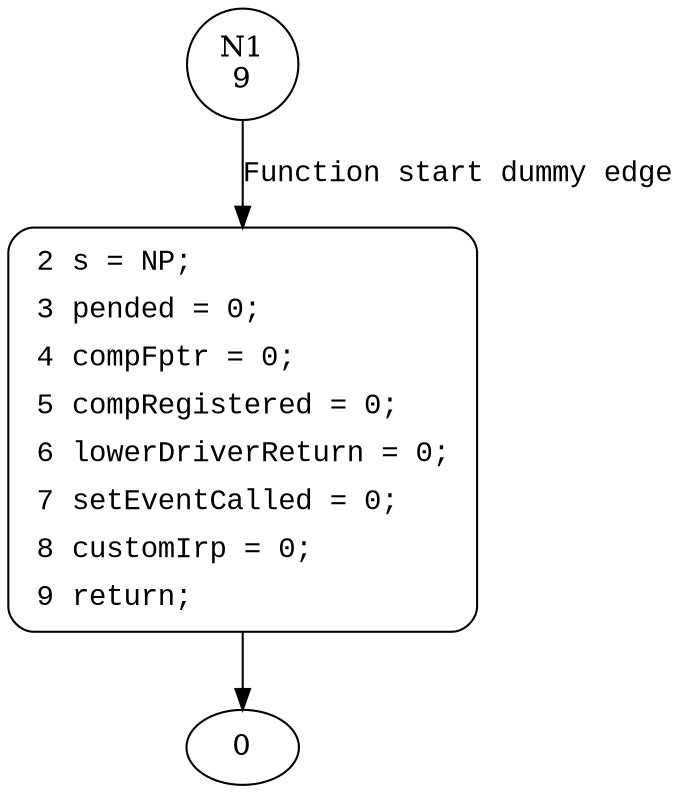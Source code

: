 digraph stub_driver_init {
1 [shape="circle" label="N1\n9"]
2 [shape="circle" label="N2\n8"]
2 [style="filled,bold" penwidth="1" fillcolor="white" fontname="Courier New" shape="Mrecord" label=<<table border="0" cellborder="0" cellpadding="3" bgcolor="white"><tr><td align="right">2</td><td align="left">s = NP;</td></tr><tr><td align="right">3</td><td align="left">pended = 0;</td></tr><tr><td align="right">4</td><td align="left">compFptr = 0;</td></tr><tr><td align="right">5</td><td align="left">compRegistered = 0;</td></tr><tr><td align="right">6</td><td align="left">lowerDriverReturn = 0;</td></tr><tr><td align="right">7</td><td align="left">setEventCalled = 0;</td></tr><tr><td align="right">8</td><td align="left">customIrp = 0;</td></tr><tr><td align="right">9</td><td align="left">return;</td></tr></table>>]
2 -> 0[label=""]
1 -> 2 [label="Function start dummy edge" fontname="Courier New"]
}